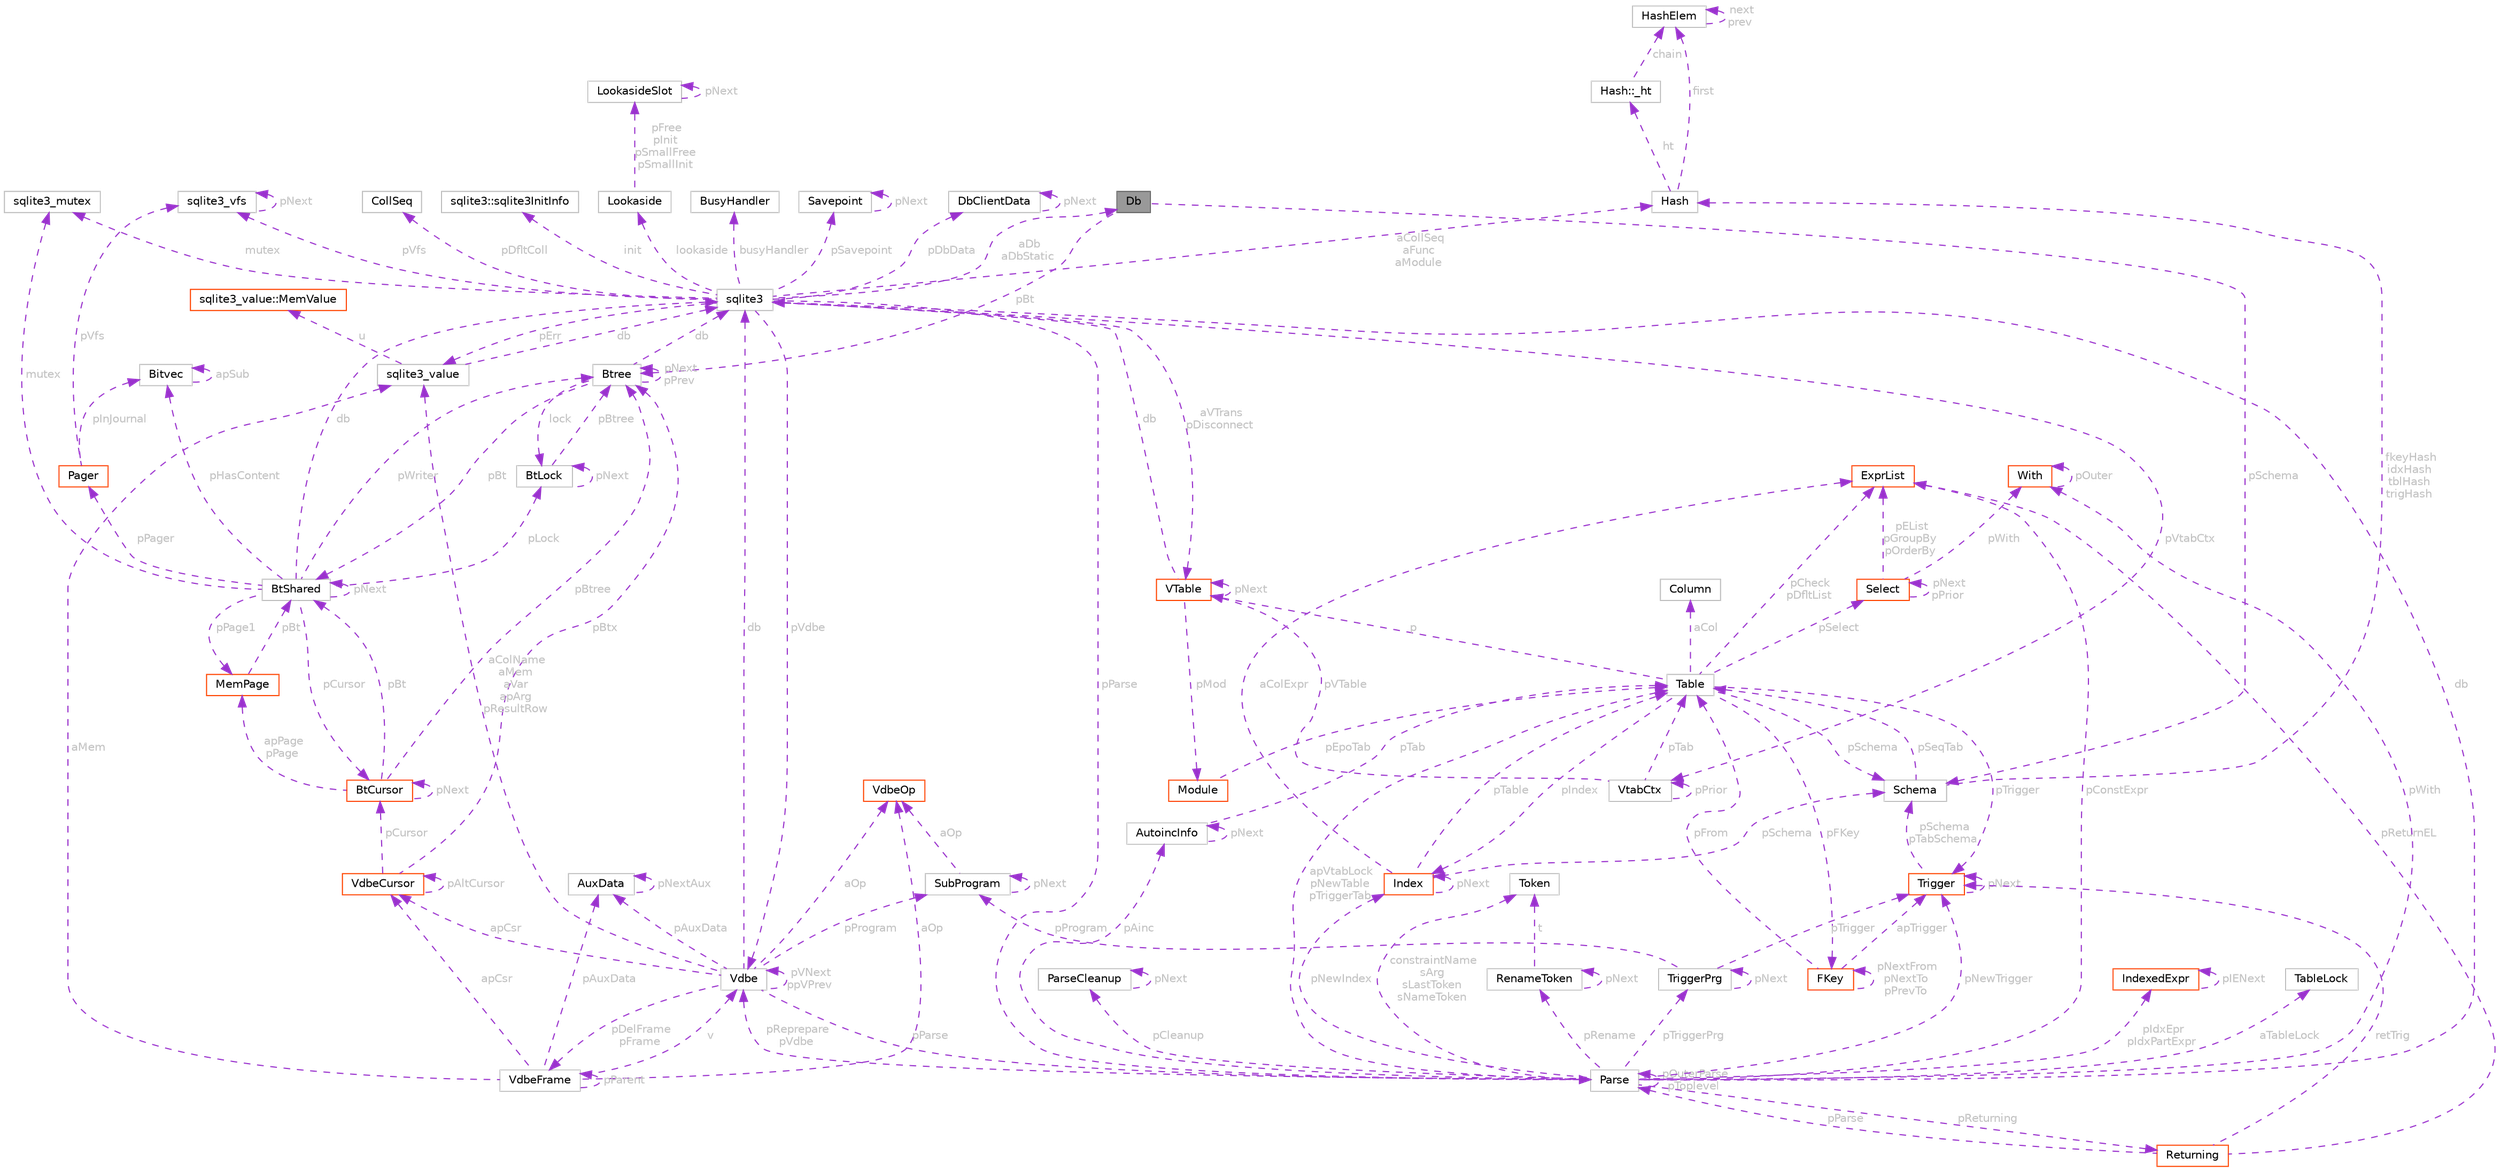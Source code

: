 digraph "Db"
{
 // LATEX_PDF_SIZE
  bgcolor="transparent";
  edge [fontname=Helvetica,fontsize=10,labelfontname=Helvetica,labelfontsize=10];
  node [fontname=Helvetica,fontsize=10,shape=box,height=0.2,width=0.4];
  Node1 [id="Node000001",label="Db",height=0.2,width=0.4,color="gray40", fillcolor="grey60", style="filled", fontcolor="black",tooltip=" "];
  Node2 -> Node1 [id="edge1_Node000001_Node000002",dir="back",color="darkorchid3",style="dashed",tooltip=" ",label=" pBt",fontcolor="grey" ];
  Node2 [id="Node000002",label="Btree",height=0.2,width=0.4,color="grey75", fillcolor="white", style="filled",URL="$structBtree.html",tooltip=" "];
  Node3 -> Node2 [id="edge2_Node000002_Node000003",dir="back",color="darkorchid3",style="dashed",tooltip=" ",label=" db",fontcolor="grey" ];
  Node3 [id="Node000003",label="sqlite3",height=0.2,width=0.4,color="grey75", fillcolor="white", style="filled",URL="$structsqlite3.html",tooltip=" "];
  Node4 -> Node3 [id="edge3_Node000003_Node000004",dir="back",color="darkorchid3",style="dashed",tooltip=" ",label=" pVfs",fontcolor="grey" ];
  Node4 [id="Node000004",label="sqlite3_vfs",height=0.2,width=0.4,color="grey75", fillcolor="white", style="filled",URL="$structsqlite3__vfs.html",tooltip=" "];
  Node4 -> Node4 [id="edge4_Node000004_Node000004",dir="back",color="darkorchid3",style="dashed",tooltip=" ",label=" pNext",fontcolor="grey" ];
  Node5 -> Node3 [id="edge5_Node000003_Node000005",dir="back",color="darkorchid3",style="dashed",tooltip=" ",label=" pVdbe",fontcolor="grey" ];
  Node5 [id="Node000005",label="Vdbe",height=0.2,width=0.4,color="grey75", fillcolor="white", style="filled",URL="$structVdbe.html",tooltip=" "];
  Node3 -> Node5 [id="edge6_Node000005_Node000003",dir="back",color="darkorchid3",style="dashed",tooltip=" ",label=" db",fontcolor="grey" ];
  Node5 -> Node5 [id="edge7_Node000005_Node000005",dir="back",color="darkorchid3",style="dashed",tooltip=" ",label=" pVNext\nppVPrev",fontcolor="grey" ];
  Node6 -> Node5 [id="edge8_Node000005_Node000006",dir="back",color="darkorchid3",style="dashed",tooltip=" ",label=" pParse",fontcolor="grey" ];
  Node6 [id="Node000006",label="Parse",height=0.2,width=0.4,color="grey75", fillcolor="white", style="filled",URL="$structParse.html",tooltip=" "];
  Node3 -> Node6 [id="edge9_Node000006_Node000003",dir="back",color="darkorchid3",style="dashed",tooltip=" ",label=" db",fontcolor="grey" ];
  Node5 -> Node6 [id="edge10_Node000006_Node000005",dir="back",color="darkorchid3",style="dashed",tooltip=" ",label=" pReprepare\npVdbe",fontcolor="grey" ];
  Node7 -> Node6 [id="edge11_Node000006_Node000007",dir="back",color="darkorchid3",style="dashed",tooltip=" ",label=" pConstExpr",fontcolor="grey" ];
  Node7 [id="Node000007",label="ExprList",height=0.2,width=0.4,color="orangered", fillcolor="white", style="filled",URL="$structExprList.html",tooltip=" "];
  Node41 -> Node6 [id="edge12_Node000006_Node000041",dir="back",color="darkorchid3",style="dashed",tooltip=" ",label=" pIdxEpr\npIdxPartExpr",fontcolor="grey" ];
  Node41 [id="Node000041",label="IndexedExpr",height=0.2,width=0.4,color="orangered", fillcolor="white", style="filled",URL="$structIndexedExpr.html",tooltip=" "];
  Node41 -> Node41 [id="edge13_Node000041_Node000041",dir="back",color="darkorchid3",style="dashed",tooltip=" ",label=" pIENext",fontcolor="grey" ];
  Node42 -> Node6 [id="edge14_Node000006_Node000042",dir="back",color="darkorchid3",style="dashed",tooltip=" ",label=" aTableLock",fontcolor="grey" ];
  Node42 [id="Node000042",label="TableLock",height=0.2,width=0.4,color="grey75", fillcolor="white", style="filled",URL="$structTableLock.html",tooltip=" "];
  Node43 -> Node6 [id="edge15_Node000006_Node000043",dir="back",color="darkorchid3",style="dashed",tooltip=" ",label=" pAinc",fontcolor="grey" ];
  Node43 [id="Node000043",label="AutoincInfo",height=0.2,width=0.4,color="grey75", fillcolor="white", style="filled",URL="$structAutoincInfo.html",tooltip=" "];
  Node43 -> Node43 [id="edge16_Node000043_Node000043",dir="back",color="darkorchid3",style="dashed",tooltip=" ",label=" pNext",fontcolor="grey" ];
  Node13 -> Node43 [id="edge17_Node000043_Node000013",dir="back",color="darkorchid3",style="dashed",tooltip=" ",label=" pTab",fontcolor="grey" ];
  Node13 [id="Node000013",label="Table",height=0.2,width=0.4,color="grey75", fillcolor="white", style="filled",URL="$structTable.html",tooltip=" "];
  Node14 -> Node13 [id="edge18_Node000013_Node000014",dir="back",color="darkorchid3",style="dashed",tooltip=" ",label=" aCol",fontcolor="grey" ];
  Node14 [id="Node000014",label="Column",height=0.2,width=0.4,color="grey75", fillcolor="white", style="filled",URL="$structColumn.html",tooltip=" "];
  Node15 -> Node13 [id="edge19_Node000013_Node000015",dir="back",color="darkorchid3",style="dashed",tooltip=" ",label=" pIndex",fontcolor="grey" ];
  Node15 [id="Node000015",label="Index",height=0.2,width=0.4,color="orangered", fillcolor="white", style="filled",URL="$structIndex.html",tooltip=" "];
  Node13 -> Node15 [id="edge20_Node000015_Node000013",dir="back",color="darkorchid3",style="dashed",tooltip=" ",label=" pTable",fontcolor="grey" ];
  Node15 -> Node15 [id="edge21_Node000015_Node000015",dir="back",color="darkorchid3",style="dashed",tooltip=" ",label=" pNext",fontcolor="grey" ];
  Node16 -> Node15 [id="edge22_Node000015_Node000016",dir="back",color="darkorchid3",style="dashed",tooltip=" ",label=" pSchema",fontcolor="grey" ];
  Node16 [id="Node000016",label="Schema",height=0.2,width=0.4,color="grey75", fillcolor="white", style="filled",URL="$structSchema.html",tooltip=" "];
  Node17 -> Node16 [id="edge23_Node000016_Node000017",dir="back",color="darkorchid3",style="dashed",tooltip=" ",label=" fkeyHash\nidxHash\ntblHash\ntrigHash",fontcolor="grey" ];
  Node17 [id="Node000017",label="Hash",height=0.2,width=0.4,color="grey75", fillcolor="white", style="filled",URL="$structHash.html",tooltip=" "];
  Node18 -> Node17 [id="edge24_Node000017_Node000018",dir="back",color="darkorchid3",style="dashed",tooltip=" ",label=" first",fontcolor="grey" ];
  Node18 [id="Node000018",label="HashElem",height=0.2,width=0.4,color="grey75", fillcolor="white", style="filled",URL="$structHashElem.html",tooltip=" "];
  Node18 -> Node18 [id="edge25_Node000018_Node000018",dir="back",color="darkorchid3",style="dashed",tooltip=" ",label=" next\nprev",fontcolor="grey" ];
  Node19 -> Node17 [id="edge26_Node000017_Node000019",dir="back",color="darkorchid3",style="dashed",tooltip=" ",label=" ht",fontcolor="grey" ];
  Node19 [id="Node000019",label="Hash::_ht",height=0.2,width=0.4,color="grey75", fillcolor="white", style="filled",URL="$structHash_1_1__ht.html",tooltip=" "];
  Node18 -> Node19 [id="edge27_Node000019_Node000018",dir="back",color="darkorchid3",style="dashed",tooltip=" ",label=" chain",fontcolor="grey" ];
  Node13 -> Node16 [id="edge28_Node000016_Node000013",dir="back",color="darkorchid3",style="dashed",tooltip=" ",label=" pSeqTab",fontcolor="grey" ];
  Node7 -> Node15 [id="edge29_Node000015_Node000007",dir="back",color="darkorchid3",style="dashed",tooltip=" ",label=" aColExpr",fontcolor="grey" ];
  Node7 -> Node13 [id="edge30_Node000013_Node000007",dir="back",color="darkorchid3",style="dashed",tooltip=" ",label=" pCheck\npDfltList",fontcolor="grey" ];
  Node20 -> Node13 [id="edge31_Node000013_Node000020",dir="back",color="darkorchid3",style="dashed",tooltip=" ",label=" pFKey",fontcolor="grey" ];
  Node20 [id="Node000020",label="FKey",height=0.2,width=0.4,color="orangered", fillcolor="white", style="filled",URL="$structFKey.html",tooltip=" "];
  Node13 -> Node20 [id="edge32_Node000020_Node000013",dir="back",color="darkorchid3",style="dashed",tooltip=" ",label=" pFrom",fontcolor="grey" ];
  Node20 -> Node20 [id="edge33_Node000020_Node000020",dir="back",color="darkorchid3",style="dashed",tooltip=" ",label=" pNextFrom\npNextTo\npPrevTo",fontcolor="grey" ];
  Node21 -> Node20 [id="edge34_Node000020_Node000021",dir="back",color="darkorchid3",style="dashed",tooltip=" ",label=" apTrigger",fontcolor="grey" ];
  Node21 [id="Node000021",label="Trigger",height=0.2,width=0.4,color="orangered", fillcolor="white", style="filled",URL="$structTrigger.html",tooltip=" "];
  Node16 -> Node21 [id="edge35_Node000021_Node000016",dir="back",color="darkorchid3",style="dashed",tooltip=" ",label=" pSchema\npTabSchema",fontcolor="grey" ];
  Node21 -> Node21 [id="edge36_Node000021_Node000021",dir="back",color="darkorchid3",style="dashed",tooltip=" ",label=" pNext",fontcolor="grey" ];
  Node10 -> Node13 [id="edge37_Node000013_Node000010",dir="back",color="darkorchid3",style="dashed",tooltip=" ",label=" pSelect",fontcolor="grey" ];
  Node10 [id="Node000010",label="Select",height=0.2,width=0.4,color="orangered", fillcolor="white", style="filled",URL="$structSelect.html",tooltip=" "];
  Node7 -> Node10 [id="edge38_Node000010_Node000007",dir="back",color="darkorchid3",style="dashed",tooltip=" ",label=" pEList\npGroupBy\npOrderBy",fontcolor="grey" ];
  Node10 -> Node10 [id="edge39_Node000010_Node000010",dir="back",color="darkorchid3",style="dashed",tooltip=" ",label=" pNext\npPrior",fontcolor="grey" ];
  Node33 -> Node10 [id="edge40_Node000010_Node000033",dir="back",color="darkorchid3",style="dashed",tooltip=" ",label=" pWith",fontcolor="grey" ];
  Node33 [id="Node000033",label="With",height=0.2,width=0.4,color="orangered", fillcolor="white", style="filled",URL="$structWith.html",tooltip=" "];
  Node33 -> Node33 [id="edge41_Node000033_Node000033",dir="back",color="darkorchid3",style="dashed",tooltip=" ",label=" pOuter",fontcolor="grey" ];
  Node27 -> Node13 [id="edge42_Node000013_Node000027",dir="back",color="darkorchid3",style="dashed",tooltip=" ",label=" p",fontcolor="grey" ];
  Node27 [id="Node000027",label="VTable",height=0.2,width=0.4,color="orangered", fillcolor="white", style="filled",URL="$structVTable.html",tooltip=" "];
  Node3 -> Node27 [id="edge43_Node000027_Node000003",dir="back",color="darkorchid3",style="dashed",tooltip=" ",label=" db",fontcolor="grey" ];
  Node28 -> Node27 [id="edge44_Node000027_Node000028",dir="back",color="darkorchid3",style="dashed",tooltip=" ",label=" pMod",fontcolor="grey" ];
  Node28 [id="Node000028",label="Module",height=0.2,width=0.4,color="orangered", fillcolor="white", style="filled",URL="$structModule.html",tooltip=" "];
  Node13 -> Node28 [id="edge45_Node000028_Node000013",dir="back",color="darkorchid3",style="dashed",tooltip=" ",label=" pEpoTab",fontcolor="grey" ];
  Node27 -> Node27 [id="edge46_Node000027_Node000027",dir="back",color="darkorchid3",style="dashed",tooltip=" ",label=" pNext",fontcolor="grey" ];
  Node21 -> Node13 [id="edge47_Node000013_Node000021",dir="back",color="darkorchid3",style="dashed",tooltip=" ",label=" pTrigger",fontcolor="grey" ];
  Node16 -> Node13 [id="edge48_Node000013_Node000016",dir="back",color="darkorchid3",style="dashed",tooltip=" ",label=" pSchema",fontcolor="grey" ];
  Node6 -> Node6 [id="edge49_Node000006_Node000006",dir="back",color="darkorchid3",style="dashed",tooltip=" ",label=" pOuterParse\npToplevel",fontcolor="grey" ];
  Node13 -> Node6 [id="edge50_Node000006_Node000013",dir="back",color="darkorchid3",style="dashed",tooltip=" ",label=" apVtabLock\npNewTable\npTriggerTab",fontcolor="grey" ];
  Node44 -> Node6 [id="edge51_Node000006_Node000044",dir="back",color="darkorchid3",style="dashed",tooltip=" ",label=" pTriggerPrg",fontcolor="grey" ];
  Node44 [id="Node000044",label="TriggerPrg",height=0.2,width=0.4,color="grey75", fillcolor="white", style="filled",URL="$structTriggerPrg.html",tooltip=" "];
  Node21 -> Node44 [id="edge52_Node000044_Node000021",dir="back",color="darkorchid3",style="dashed",tooltip=" ",label=" pTrigger",fontcolor="grey" ];
  Node44 -> Node44 [id="edge53_Node000044_Node000044",dir="back",color="darkorchid3",style="dashed",tooltip=" ",label=" pNext",fontcolor="grey" ];
  Node45 -> Node44 [id="edge54_Node000044_Node000045",dir="back",color="darkorchid3",style="dashed",tooltip=" ",label=" pProgram",fontcolor="grey" ];
  Node45 [id="Node000045",label="SubProgram",height=0.2,width=0.4,color="grey75", fillcolor="white", style="filled",URL="$structSubProgram.html",tooltip=" "];
  Node46 -> Node45 [id="edge55_Node000045_Node000046",dir="back",color="darkorchid3",style="dashed",tooltip=" ",label=" aOp",fontcolor="grey" ];
  Node46 [id="Node000046",label="VdbeOp",height=0.2,width=0.4,color="orangered", fillcolor="white", style="filled",URL="$structVdbeOp.html",tooltip=" "];
  Node45 -> Node45 [id="edge56_Node000045_Node000045",dir="back",color="darkorchid3",style="dashed",tooltip=" ",label=" pNext",fontcolor="grey" ];
  Node54 -> Node6 [id="edge57_Node000006_Node000054",dir="back",color="darkorchid3",style="dashed",tooltip=" ",label=" pCleanup",fontcolor="grey" ];
  Node54 [id="Node000054",label="ParseCleanup",height=0.2,width=0.4,color="grey75", fillcolor="white", style="filled",URL="$structParseCleanup.html",tooltip=" "];
  Node54 -> Node54 [id="edge58_Node000054_Node000054",dir="back",color="darkorchid3",style="dashed",tooltip=" ",label=" pNext",fontcolor="grey" ];
  Node55 -> Node6 [id="edge59_Node000006_Node000055",dir="back",color="darkorchid3",style="dashed",tooltip=" ",label=" constraintName\nsArg\nsLastToken\nsNameToken",fontcolor="grey" ];
  Node55 [id="Node000055",label="Token",height=0.2,width=0.4,color="grey75", fillcolor="white", style="filled",URL="$structToken.html",tooltip=" "];
  Node56 -> Node6 [id="edge60_Node000006_Node000056",dir="back",color="darkorchid3",style="dashed",tooltip=" ",label=" pReturning",fontcolor="grey" ];
  Node56 [id="Node000056",label="Returning",height=0.2,width=0.4,color="orangered", fillcolor="white", style="filled",URL="$structReturning.html",tooltip=" "];
  Node6 -> Node56 [id="edge61_Node000056_Node000006",dir="back",color="darkorchid3",style="dashed",tooltip=" ",label=" pParse",fontcolor="grey" ];
  Node7 -> Node56 [id="edge62_Node000056_Node000007",dir="back",color="darkorchid3",style="dashed",tooltip=" ",label=" pReturnEL",fontcolor="grey" ];
  Node21 -> Node56 [id="edge63_Node000056_Node000021",dir="back",color="darkorchid3",style="dashed",tooltip=" ",label=" retTrig",fontcolor="grey" ];
  Node15 -> Node6 [id="edge64_Node000006_Node000015",dir="back",color="darkorchid3",style="dashed",tooltip=" ",label=" pNewIndex",fontcolor="grey" ];
  Node21 -> Node6 [id="edge65_Node000006_Node000021",dir="back",color="darkorchid3",style="dashed",tooltip=" ",label=" pNewTrigger",fontcolor="grey" ];
  Node33 -> Node6 [id="edge66_Node000006_Node000033",dir="back",color="darkorchid3",style="dashed",tooltip=" ",label=" pWith",fontcolor="grey" ];
  Node57 -> Node6 [id="edge67_Node000006_Node000057",dir="back",color="darkorchid3",style="dashed",tooltip=" ",label=" pRename",fontcolor="grey" ];
  Node57 [id="Node000057",label="RenameToken",height=0.2,width=0.4,color="grey75", fillcolor="white", style="filled",URL="$structRenameToken.html",tooltip=" "];
  Node55 -> Node57 [id="edge68_Node000057_Node000055",dir="back",color="darkorchid3",style="dashed",tooltip=" ",label=" t",fontcolor="grey" ];
  Node57 -> Node57 [id="edge69_Node000057_Node000057",dir="back",color="darkorchid3",style="dashed",tooltip=" ",label=" pNext",fontcolor="grey" ];
  Node49 -> Node5 [id="edge70_Node000005_Node000049",dir="back",color="darkorchid3",style="dashed",tooltip=" ",label=" aColName\naMem\naVar\napArg\npResultRow",fontcolor="grey" ];
  Node49 [id="Node000049",label="sqlite3_value",height=0.2,width=0.4,color="grey75", fillcolor="white", style="filled",URL="$structsqlite3__value.html",tooltip=" "];
  Node50 -> Node49 [id="edge71_Node000049_Node000050",dir="back",color="darkorchid3",style="dashed",tooltip=" ",label=" u",fontcolor="grey" ];
  Node50 [id="Node000050",label="sqlite3_value::MemValue",height=0.2,width=0.4,color="orangered", fillcolor="white", style="filled",URL="$unionsqlite3__value_1_1MemValue.html",tooltip=" "];
  Node3 -> Node49 [id="edge72_Node000049_Node000003",dir="back",color="darkorchid3",style="dashed",tooltip=" ",label=" db",fontcolor="grey" ];
  Node58 -> Node5 [id="edge73_Node000005_Node000058",dir="back",color="darkorchid3",style="dashed",tooltip=" ",label=" apCsr",fontcolor="grey" ];
  Node58 [id="Node000058",label="VdbeCursor",height=0.2,width=0.4,color="orangered", fillcolor="white", style="filled",URL="$structVdbeCursor.html",tooltip=" "];
  Node2 -> Node58 [id="edge74_Node000058_Node000002",dir="back",color="darkorchid3",style="dashed",tooltip=" ",label=" pBtx",fontcolor="grey" ];
  Node58 -> Node58 [id="edge75_Node000058_Node000058",dir="back",color="darkorchid3",style="dashed",tooltip=" ",label=" pAltCursor",fontcolor="grey" ];
  Node59 -> Node58 [id="edge76_Node000058_Node000059",dir="back",color="darkorchid3",style="dashed",tooltip=" ",label=" pCursor",fontcolor="grey" ];
  Node59 [id="Node000059",label="BtCursor",height=0.2,width=0.4,color="orangered", fillcolor="white", style="filled",URL="$structBtCursor.html",tooltip=" "];
  Node2 -> Node59 [id="edge77_Node000059_Node000002",dir="back",color="darkorchid3",style="dashed",tooltip=" ",label=" pBtree",fontcolor="grey" ];
  Node60 -> Node59 [id="edge78_Node000059_Node000060",dir="back",color="darkorchid3",style="dashed",tooltip=" ",label=" pBt",fontcolor="grey" ];
  Node60 [id="Node000060",label="BtShared",height=0.2,width=0.4,color="grey75", fillcolor="white", style="filled",URL="$structBtShared.html",tooltip=" "];
  Node61 -> Node60 [id="edge79_Node000060_Node000061",dir="back",color="darkorchid3",style="dashed",tooltip=" ",label=" pPager",fontcolor="grey" ];
  Node61 [id="Node000061",label="Pager",height=0.2,width=0.4,color="orangered", fillcolor="white", style="filled",URL="$structPager.html",tooltip=" "];
  Node4 -> Node61 [id="edge80_Node000061_Node000004",dir="back",color="darkorchid3",style="dashed",tooltip=" ",label=" pVfs",fontcolor="grey" ];
  Node62 -> Node61 [id="edge81_Node000061_Node000062",dir="back",color="darkorchid3",style="dashed",tooltip=" ",label=" pInJournal",fontcolor="grey" ];
  Node62 [id="Node000062",label="Bitvec",height=0.2,width=0.4,color="grey75", fillcolor="white", style="filled",URL="$structBitvec.html",tooltip=" "];
  Node62 -> Node62 [id="edge82_Node000062_Node000062",dir="back",color="darkorchid3",style="dashed",tooltip=" ",label=" apSub",fontcolor="grey" ];
  Node3 -> Node60 [id="edge83_Node000060_Node000003",dir="back",color="darkorchid3",style="dashed",tooltip=" ",label=" db",fontcolor="grey" ];
  Node59 -> Node60 [id="edge84_Node000060_Node000059",dir="back",color="darkorchid3",style="dashed",tooltip=" ",label=" pCursor",fontcolor="grey" ];
  Node72 -> Node60 [id="edge85_Node000060_Node000072",dir="back",color="darkorchid3",style="dashed",tooltip=" ",label=" pPage1",fontcolor="grey" ];
  Node72 [id="Node000072",label="MemPage",height=0.2,width=0.4,color="orangered", fillcolor="white", style="filled",URL="$structMemPage.html",tooltip=" "];
  Node60 -> Node72 [id="edge86_Node000072_Node000060",dir="back",color="darkorchid3",style="dashed",tooltip=" ",label=" pBt",fontcolor="grey" ];
  Node73 -> Node60 [id="edge87_Node000060_Node000073",dir="back",color="darkorchid3",style="dashed",tooltip=" ",label=" mutex",fontcolor="grey" ];
  Node73 [id="Node000073",label="sqlite3_mutex",height=0.2,width=0.4,color="grey75", fillcolor="white", style="filled",URL="$structsqlite3__mutex.html",tooltip=" "];
  Node62 -> Node60 [id="edge88_Node000060_Node000062",dir="back",color="darkorchid3",style="dashed",tooltip=" ",label=" pHasContent",fontcolor="grey" ];
  Node60 -> Node60 [id="edge89_Node000060_Node000060",dir="back",color="darkorchid3",style="dashed",tooltip=" ",label=" pNext",fontcolor="grey" ];
  Node74 -> Node60 [id="edge90_Node000060_Node000074",dir="back",color="darkorchid3",style="dashed",tooltip=" ",label=" pLock",fontcolor="grey" ];
  Node74 [id="Node000074",label="BtLock",height=0.2,width=0.4,color="grey75", fillcolor="white", style="filled",URL="$structBtLock.html",tooltip=" "];
  Node2 -> Node74 [id="edge91_Node000074_Node000002",dir="back",color="darkorchid3",style="dashed",tooltip=" ",label=" pBtree",fontcolor="grey" ];
  Node74 -> Node74 [id="edge92_Node000074_Node000074",dir="back",color="darkorchid3",style="dashed",tooltip=" ",label=" pNext",fontcolor="grey" ];
  Node2 -> Node60 [id="edge93_Node000060_Node000002",dir="back",color="darkorchid3",style="dashed",tooltip=" ",label=" pWriter",fontcolor="grey" ];
  Node59 -> Node59 [id="edge94_Node000059_Node000059",dir="back",color="darkorchid3",style="dashed",tooltip=" ",label=" pNext",fontcolor="grey" ];
  Node72 -> Node59 [id="edge95_Node000059_Node000072",dir="back",color="darkorchid3",style="dashed",tooltip=" ",label=" apPage\npPage",fontcolor="grey" ];
  Node46 -> Node5 [id="edge96_Node000005_Node000046",dir="back",color="darkorchid3",style="dashed",tooltip=" ",label=" aOp",fontcolor="grey" ];
  Node88 -> Node5 [id="edge97_Node000005_Node000088",dir="back",color="darkorchid3",style="dashed",tooltip=" ",label=" pDelFrame\npFrame",fontcolor="grey" ];
  Node88 [id="Node000088",label="VdbeFrame",height=0.2,width=0.4,color="grey75", fillcolor="white", style="filled",URL="$structVdbeFrame.html",tooltip=" "];
  Node5 -> Node88 [id="edge98_Node000088_Node000005",dir="back",color="darkorchid3",style="dashed",tooltip=" ",label=" v",fontcolor="grey" ];
  Node88 -> Node88 [id="edge99_Node000088_Node000088",dir="back",color="darkorchid3",style="dashed",tooltip=" ",label=" pParent",fontcolor="grey" ];
  Node46 -> Node88 [id="edge100_Node000088_Node000046",dir="back",color="darkorchid3",style="dashed",tooltip=" ",label=" aOp",fontcolor="grey" ];
  Node49 -> Node88 [id="edge101_Node000088_Node000049",dir="back",color="darkorchid3",style="dashed",tooltip=" ",label=" aMem",fontcolor="grey" ];
  Node58 -> Node88 [id="edge102_Node000088_Node000058",dir="back",color="darkorchid3",style="dashed",tooltip=" ",label=" apCsr",fontcolor="grey" ];
  Node89 -> Node88 [id="edge103_Node000088_Node000089",dir="back",color="darkorchid3",style="dashed",tooltip=" ",label=" pAuxData",fontcolor="grey" ];
  Node89 [id="Node000089",label="AuxData",height=0.2,width=0.4,color="grey75", fillcolor="white", style="filled",URL="$structAuxData.html",tooltip=" "];
  Node89 -> Node89 [id="edge104_Node000089_Node000089",dir="back",color="darkorchid3",style="dashed",tooltip=" ",label=" pNextAux",fontcolor="grey" ];
  Node45 -> Node5 [id="edge105_Node000005_Node000045",dir="back",color="darkorchid3",style="dashed",tooltip=" ",label=" pProgram",fontcolor="grey" ];
  Node89 -> Node5 [id="edge106_Node000005_Node000089",dir="back",color="darkorchid3",style="dashed",tooltip=" ",label=" pAuxData",fontcolor="grey" ];
  Node51 -> Node3 [id="edge107_Node000003_Node000051",dir="back",color="darkorchid3",style="dashed",tooltip=" ",label=" pDfltColl",fontcolor="grey" ];
  Node51 [id="Node000051",label="CollSeq",height=0.2,width=0.4,color="grey75", fillcolor="white", style="filled",URL="$structCollSeq.html",tooltip=" "];
  Node73 -> Node3 [id="edge108_Node000003_Node000073",dir="back",color="darkorchid3",style="dashed",tooltip=" ",label=" mutex",fontcolor="grey" ];
  Node1 -> Node3 [id="edge109_Node000003_Node000001",dir="back",color="darkorchid3",style="dashed",tooltip=" ",label=" aDb\naDbStatic",fontcolor="grey" ];
  Node90 -> Node3 [id="edge110_Node000003_Node000090",dir="back",color="darkorchid3",style="dashed",tooltip=" ",label=" init",fontcolor="grey" ];
  Node90 [id="Node000090",label="sqlite3::sqlite3InitInfo",height=0.2,width=0.4,color="grey75", fillcolor="white", style="filled",URL="$structsqlite3_1_1sqlite3InitInfo.html",tooltip=" "];
  Node6 -> Node3 [id="edge111_Node000003_Node000006",dir="back",color="darkorchid3",style="dashed",tooltip=" ",label=" pParse",fontcolor="grey" ];
  Node49 -> Node3 [id="edge112_Node000003_Node000049",dir="back",color="darkorchid3",style="dashed",tooltip=" ",label=" pErr",fontcolor="grey" ];
  Node91 -> Node3 [id="edge113_Node000003_Node000091",dir="back",color="darkorchid3",style="dashed",tooltip=" ",label=" lookaside",fontcolor="grey" ];
  Node91 [id="Node000091",label="Lookaside",height=0.2,width=0.4,color="grey75", fillcolor="white", style="filled",URL="$structLookaside.html",tooltip=" "];
  Node92 -> Node91 [id="edge114_Node000091_Node000092",dir="back",color="darkorchid3",style="dashed",tooltip=" ",label=" pFree\npInit\npSmallFree\npSmallInit",fontcolor="grey" ];
  Node92 [id="Node000092",label="LookasideSlot",height=0.2,width=0.4,color="grey75", fillcolor="white", style="filled",URL="$structLookasideSlot.html",tooltip=" "];
  Node92 -> Node92 [id="edge115_Node000092_Node000092",dir="back",color="darkorchid3",style="dashed",tooltip=" ",label=" pNext",fontcolor="grey" ];
  Node17 -> Node3 [id="edge116_Node000003_Node000017",dir="back",color="darkorchid3",style="dashed",tooltip=" ",label=" aCollSeq\naFunc\naModule",fontcolor="grey" ];
  Node93 -> Node3 [id="edge117_Node000003_Node000093",dir="back",color="darkorchid3",style="dashed",tooltip=" ",label=" pVtabCtx",fontcolor="grey" ];
  Node93 [id="Node000093",label="VtabCtx",height=0.2,width=0.4,color="grey75", fillcolor="white", style="filled",URL="$structVtabCtx.html",tooltip=" "];
  Node27 -> Node93 [id="edge118_Node000093_Node000027",dir="back",color="darkorchid3",style="dashed",tooltip=" ",label=" pVTable",fontcolor="grey" ];
  Node13 -> Node93 [id="edge119_Node000093_Node000013",dir="back",color="darkorchid3",style="dashed",tooltip=" ",label=" pTab",fontcolor="grey" ];
  Node93 -> Node93 [id="edge120_Node000093_Node000093",dir="back",color="darkorchid3",style="dashed",tooltip=" ",label=" pPrior",fontcolor="grey" ];
  Node27 -> Node3 [id="edge121_Node000003_Node000027",dir="back",color="darkorchid3",style="dashed",tooltip=" ",label=" aVTrans\npDisconnect",fontcolor="grey" ];
  Node94 -> Node3 [id="edge122_Node000003_Node000094",dir="back",color="darkorchid3",style="dashed",tooltip=" ",label=" busyHandler",fontcolor="grey" ];
  Node94 [id="Node000094",label="BusyHandler",height=0.2,width=0.4,color="grey75", fillcolor="white", style="filled",URL="$structBusyHandler.html",tooltip=" "];
  Node95 -> Node3 [id="edge123_Node000003_Node000095",dir="back",color="darkorchid3",style="dashed",tooltip=" ",label=" pSavepoint",fontcolor="grey" ];
  Node95 [id="Node000095",label="Savepoint",height=0.2,width=0.4,color="grey75", fillcolor="white", style="filled",URL="$structSavepoint.html",tooltip=" "];
  Node95 -> Node95 [id="edge124_Node000095_Node000095",dir="back",color="darkorchid3",style="dashed",tooltip=" ",label=" pNext",fontcolor="grey" ];
  Node96 -> Node3 [id="edge125_Node000003_Node000096",dir="back",color="darkorchid3",style="dashed",tooltip=" ",label=" pDbData",fontcolor="grey" ];
  Node96 [id="Node000096",label="DbClientData",height=0.2,width=0.4,color="grey75", fillcolor="white", style="filled",URL="$structDbClientData.html",tooltip=" "];
  Node96 -> Node96 [id="edge126_Node000096_Node000096",dir="back",color="darkorchid3",style="dashed",tooltip=" ",label=" pNext",fontcolor="grey" ];
  Node60 -> Node2 [id="edge127_Node000002_Node000060",dir="back",color="darkorchid3",style="dashed",tooltip=" ",label=" pBt",fontcolor="grey" ];
  Node2 -> Node2 [id="edge128_Node000002_Node000002",dir="back",color="darkorchid3",style="dashed",tooltip=" ",label=" pNext\npPrev",fontcolor="grey" ];
  Node74 -> Node2 [id="edge129_Node000002_Node000074",dir="back",color="darkorchid3",style="dashed",tooltip=" ",label=" lock",fontcolor="grey" ];
  Node16 -> Node1 [id="edge130_Node000001_Node000016",dir="back",color="darkorchid3",style="dashed",tooltip=" ",label=" pSchema",fontcolor="grey" ];
}
